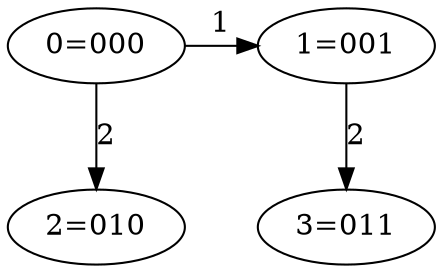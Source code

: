 digraph gr_2 {
	a0 [label="0=000"];
	a1 [label="1=001"];
	a2 [label="2=010"];
	a3 [label="3=011"];

	a0 -> a1 [label="1"]
	a0 -> a2 [label="2"]
	a1 -> a3 [label="2"]

	{ rank=same; a0 a1 }
	{ rank=same; a2 a3 }
}
